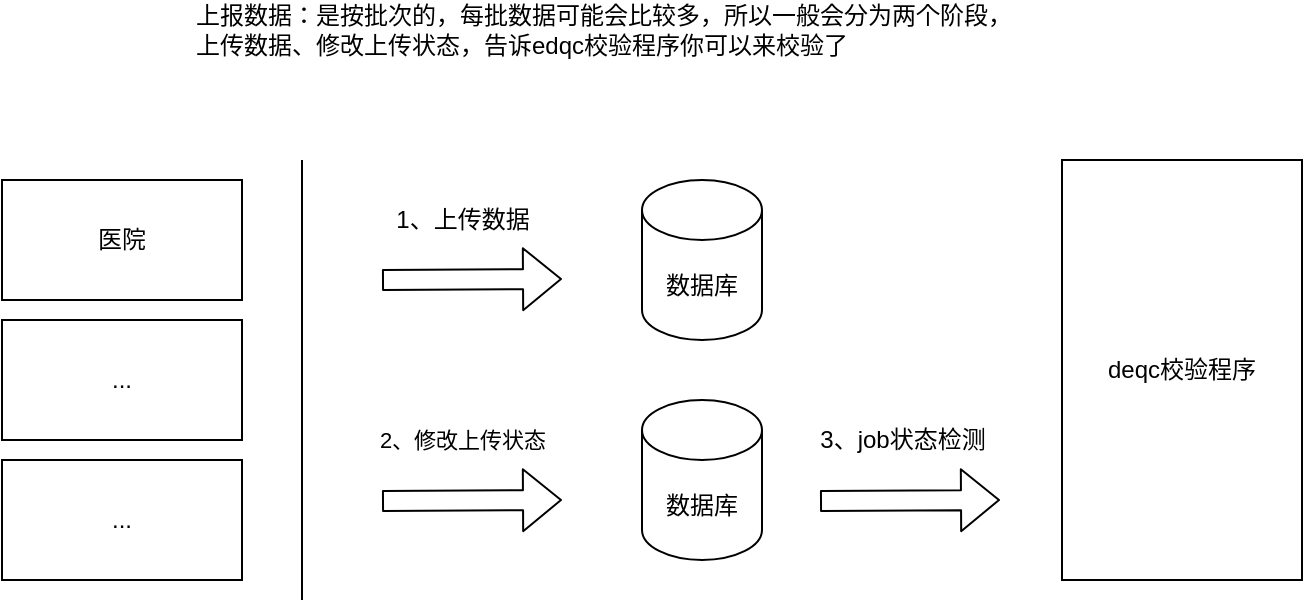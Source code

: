 <mxfile version="14.5.3" type="github">
  <diagram name="Page-1" id="e7e014a7-5840-1c2e-5031-d8a46d1fe8dd">
    <mxGraphModel dx="1127" dy="771" grid="1" gridSize="10" guides="1" tooltips="1" connect="1" arrows="1" fold="1" page="1" pageScale="1" pageWidth="1169" pageHeight="826" background="#ffffff" math="0" shadow="0">
      <root>
        <mxCell id="0" />
        <mxCell id="1" parent="0" />
        <mxCell id="0YEeuuM1pXPuXUxN5WPs-51" value="医院" style="rounded=0;whiteSpace=wrap;html=1;" vertex="1" parent="1">
          <mxGeometry x="120" y="130" width="120" height="60" as="geometry" />
        </mxCell>
        <mxCell id="0YEeuuM1pXPuXUxN5WPs-52" value="..." style="rounded=0;whiteSpace=wrap;html=1;" vertex="1" parent="1">
          <mxGeometry x="120" y="200" width="120" height="60" as="geometry" />
        </mxCell>
        <mxCell id="0YEeuuM1pXPuXUxN5WPs-53" value="..." style="rounded=0;whiteSpace=wrap;html=1;" vertex="1" parent="1">
          <mxGeometry x="120" y="270" width="120" height="60" as="geometry" />
        </mxCell>
        <mxCell id="0YEeuuM1pXPuXUxN5WPs-54" value="数据库" style="shape=cylinder3;whiteSpace=wrap;html=1;boundedLbl=1;backgroundOutline=1;size=15;" vertex="1" parent="1">
          <mxGeometry x="440" y="130" width="60" height="80" as="geometry" />
        </mxCell>
        <mxCell id="0YEeuuM1pXPuXUxN5WPs-58" value="" style="endArrow=none;html=1;" edge="1" parent="1">
          <mxGeometry width="50" height="50" relative="1" as="geometry">
            <mxPoint x="270" y="340" as="sourcePoint" />
            <mxPoint x="270" y="120" as="targetPoint" />
          </mxGeometry>
        </mxCell>
        <mxCell id="0YEeuuM1pXPuXUxN5WPs-61" value="上报数据：是按批次的，每批数据可能会比较多，所以一般会分为两个阶段，&lt;br&gt;上传数据、修改上传状态，告诉edqc校验程序你可以来校验了" style="text;html=1;align=left;verticalAlign=middle;resizable=0;points=[];autosize=1;" vertex="1" parent="1">
          <mxGeometry x="215" y="40" width="420" height="30" as="geometry" />
        </mxCell>
        <mxCell id="0YEeuuM1pXPuXUxN5WPs-62" value="数据库" style="shape=cylinder3;whiteSpace=wrap;html=1;boundedLbl=1;backgroundOutline=1;size=15;" vertex="1" parent="1">
          <mxGeometry x="440" y="240" width="60" height="80" as="geometry" />
        </mxCell>
        <mxCell id="0YEeuuM1pXPuXUxN5WPs-59" value="" style="shape=flexArrow;endArrow=classic;html=1;" edge="1" parent="1">
          <mxGeometry x="310" y="140" width="50" height="50" as="geometry">
            <mxPoint x="310" y="180" as="sourcePoint" />
            <mxPoint x="400" y="179.5" as="targetPoint" />
          </mxGeometry>
        </mxCell>
        <mxCell id="0YEeuuM1pXPuXUxN5WPs-60" value="1、上传数据" style="text;html=1;align=center;verticalAlign=middle;resizable=0;points=[];autosize=1;" vertex="1" parent="1">
          <mxGeometry x="310" y="140" width="80" height="20" as="geometry" />
        </mxCell>
        <mxCell id="0YEeuuM1pXPuXUxN5WPs-63" value="" style="shape=flexArrow;endArrow=classic;html=1;" edge="1" parent="1">
          <mxGeometry x="290" y="260" width="50" height="50" as="geometry">
            <mxPoint x="310" y="290.5" as="sourcePoint" />
            <mxPoint x="400" y="290" as="targetPoint" />
          </mxGeometry>
        </mxCell>
        <mxCell id="0YEeuuM1pXPuXUxN5WPs-64" value="&lt;span style=&quot;font-size: 11px ; background-color: rgb(255 , 255 , 255)&quot;&gt;2、修改上传状态&lt;/span&gt;" style="text;html=1;align=center;verticalAlign=middle;resizable=0;points=[];autosize=1;" vertex="1" parent="1">
          <mxGeometry x="295" y="250" width="110" height="20" as="geometry" />
        </mxCell>
        <mxCell id="0YEeuuM1pXPuXUxN5WPs-67" value="deqc校验程序" style="rounded=0;whiteSpace=wrap;html=1;" vertex="1" parent="1">
          <mxGeometry x="650" y="120" width="120" height="210" as="geometry" />
        </mxCell>
        <mxCell id="0YEeuuM1pXPuXUxN5WPs-68" value="" style="shape=flexArrow;endArrow=classic;html=1;" edge="1" parent="1">
          <mxGeometry x="509" y="260" width="50" height="50" as="geometry">
            <mxPoint x="529" y="290.5" as="sourcePoint" />
            <mxPoint x="619" y="290" as="targetPoint" />
          </mxGeometry>
        </mxCell>
        <mxCell id="0YEeuuM1pXPuXUxN5WPs-69" value="3、job状态检测" style="text;html=1;align=center;verticalAlign=middle;resizable=0;points=[];autosize=1;" vertex="1" parent="1">
          <mxGeometry x="520" y="250" width="100" height="20" as="geometry" />
        </mxCell>
      </root>
    </mxGraphModel>
  </diagram>
</mxfile>
